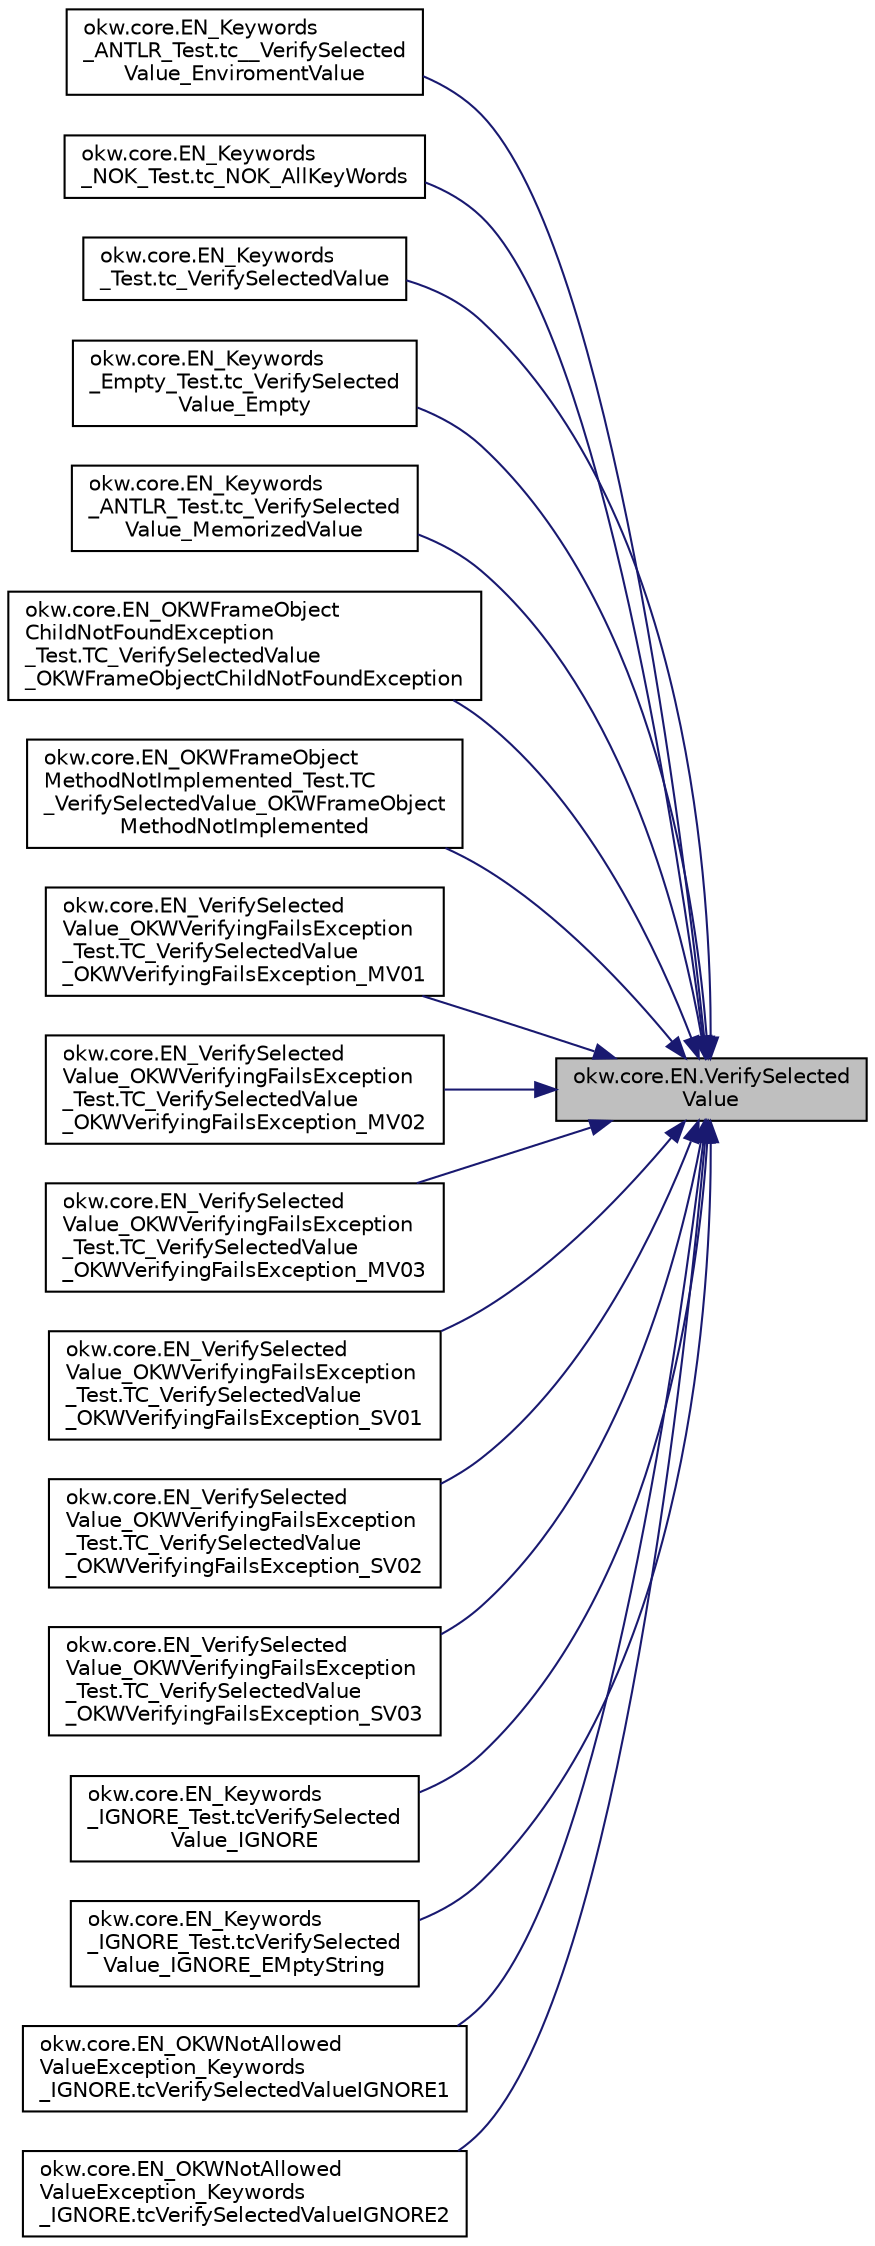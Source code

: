 digraph "okw.core.EN.VerifySelectedValue"
{
 // INTERACTIVE_SVG=YES
 // LATEX_PDF_SIZE
  edge [fontname="Helvetica",fontsize="10",labelfontname="Helvetica",labelfontsize="10"];
  node [fontname="Helvetica",fontsize="10",shape=record];
  rankdir="RL";
  Node1 [label="okw.core.EN.VerifySelected\lValue",height=0.2,width=0.4,color="black", fillcolor="grey75", style="filled", fontcolor="black",tooltip="Vergleicht den ausgewählten Wert des gegebenen Listenobjekts mit dem erwarteten Wert."];
  Node1 -> Node2 [dir="back",color="midnightblue",fontsize="10",style="solid",fontname="Helvetica"];
  Node2 [label="okw.core.EN_Keywords\l_ANTLR_Test.tc__VerifySelected\lValue_EnviromentValue",height=0.2,width=0.4,color="black", fillcolor="white", style="filled",URL="$classokw_1_1core_1_1_e_n___keywords___a_n_t_l_r___test.html#a4a3c50b3260d3b7e3218e073177ab15e",tooltip=" "];
  Node1 -> Node3 [dir="back",color="midnightblue",fontsize="10",style="solid",fontname="Helvetica"];
  Node3 [label="okw.core.EN_Keywords\l_NOK_Test.tc_NOK_AllKeyWords",height=0.2,width=0.4,color="black", fillcolor="white", style="filled",URL="$classokw_1_1core_1_1_e_n___keywords___n_o_k___test.html#a81a960a2341dfb0e27da7871291c84dc",tooltip="Prüft methoden aufruf für einen einfachen Click."];
  Node1 -> Node4 [dir="back",color="midnightblue",fontsize="10",style="solid",fontname="Helvetica"];
  Node4 [label="okw.core.EN_Keywords\l_Test.tc_VerifySelectedValue",height=0.2,width=0.4,color="black", fillcolor="white", style="filled",URL="$classokw_1_1core_1_1_e_n___keywords___test.html#a3b46cf578ee7fdc21a81fa090865badd",tooltip=" "];
  Node1 -> Node5 [dir="back",color="midnightblue",fontsize="10",style="solid",fontname="Helvetica"];
  Node5 [label="okw.core.EN_Keywords\l_Empty_Test.tc_VerifySelected\lValue_Empty",height=0.2,width=0.4,color="black", fillcolor="white", style="filled",URL="$classokw_1_1core_1_1_e_n___keywords___empty___test.html#a762d53bca89c6648f77cb3186c4740c6",tooltip="Prüft \"${EMPTY}\" für das Schlüsslewort VerifySelectedValue(strng,string)"];
  Node1 -> Node6 [dir="back",color="midnightblue",fontsize="10",style="solid",fontname="Helvetica"];
  Node6 [label="okw.core.EN_Keywords\l_ANTLR_Test.tc_VerifySelected\lValue_MemorizedValue",height=0.2,width=0.4,color="black", fillcolor="white", style="filled",URL="$classokw_1_1core_1_1_e_n___keywords___a_n_t_l_r___test.html#a2e571d88e1e787c667895a18569f0ca7",tooltip=" "];
  Node1 -> Node7 [dir="back",color="midnightblue",fontsize="10",style="solid",fontname="Helvetica"];
  Node7 [label="okw.core.EN_OKWFrameObject\lChildNotFoundException\l_Test.TC_VerifySelectedValue\l_OKWFrameObjectChildNotFoundException",height=0.2,width=0.4,color="black", fillcolor="white", style="filled",URL="$classokw_1_1core_1_1_e_n___o_k_w_frame_object_child_not_found_exception___test.html#afa42441d0abafeb5fb1e91a373434802",tooltip="Prüft ob die Ausnahme OKWFrameObjectChildNotFoundException durch die VerifySelected ausgelöst wird,..."];
  Node1 -> Node8 [dir="back",color="midnightblue",fontsize="10",style="solid",fontname="Helvetica"];
  Node8 [label="okw.core.EN_OKWFrameObject\lMethodNotImplemented_Test.TC\l_VerifySelectedValue_OKWFrameObject\lMethodNotImplemented",height=0.2,width=0.4,color="black", fillcolor="white", style="filled",URL="$classokw_1_1core_1_1_e_n___o_k_w_frame_object_method_not_implemented___test.html#af4ff493b3f95375ba46e655d45c15df7",tooltip="Prüft ob die Ausnahme OKWFrameObjectMethodNotImplemented von VerifySelectedValue( FN,..."];
  Node1 -> Node9 [dir="back",color="midnightblue",fontsize="10",style="solid",fontname="Helvetica"];
  Node9 [label="okw.core.EN_VerifySelected\lValue_OKWVerifyingFailsException\l_Test.TC_VerifySelectedValue\l_OKWVerifyingFailsException_MV01",height=0.2,width=0.4,color="black", fillcolor="white", style="filled",URL="$classokw_1_1core_1_1_e_n___verify_selected_value___o_k_w_verifying_fails_exception___test.html#abef57ed3f025bf0dc58224d554057386",tooltip="Prüft, ob die Ausnahme OKWVerifyingFailsException bei einem Soll/Ist-Vergleich ausgelöst wird."];
  Node1 -> Node10 [dir="back",color="midnightblue",fontsize="10",style="solid",fontname="Helvetica"];
  Node10 [label="okw.core.EN_VerifySelected\lValue_OKWVerifyingFailsException\l_Test.TC_VerifySelectedValue\l_OKWVerifyingFailsException_MV02",height=0.2,width=0.4,color="black", fillcolor="white", style="filled",URL="$classokw_1_1core_1_1_e_n___verify_selected_value___o_k_w_verifying_fails_exception___test.html#a2355a61765ba3c7b913da782d649f99e",tooltip="Prüft, ob die Ausnahme OKWVerifyingFailsException bei einem Soll/Ist-Vergleich ausgelöst wird."];
  Node1 -> Node11 [dir="back",color="midnightblue",fontsize="10",style="solid",fontname="Helvetica"];
  Node11 [label="okw.core.EN_VerifySelected\lValue_OKWVerifyingFailsException\l_Test.TC_VerifySelectedValue\l_OKWVerifyingFailsException_MV03",height=0.2,width=0.4,color="black", fillcolor="white", style="filled",URL="$classokw_1_1core_1_1_e_n___verify_selected_value___o_k_w_verifying_fails_exception___test.html#ae186ccc49a6722562a5b1c36477837d9",tooltip="Prüft, ob die Ausnahme OKWVerifyingFailsException bei einem Soll/Ist-Vergleich ausgelöst wird."];
  Node1 -> Node12 [dir="back",color="midnightblue",fontsize="10",style="solid",fontname="Helvetica"];
  Node12 [label="okw.core.EN_VerifySelected\lValue_OKWVerifyingFailsException\l_Test.TC_VerifySelectedValue\l_OKWVerifyingFailsException_SV01",height=0.2,width=0.4,color="black", fillcolor="white", style="filled",URL="$classokw_1_1core_1_1_e_n___verify_selected_value___o_k_w_verifying_fails_exception___test.html#aba63ded3310097f2974ddde223902277",tooltip="Prüft, ob die Ausnahme OKWVerifyingFailsException bei einem Soll/Ist-Vergleich ausgelöst wird."];
  Node1 -> Node13 [dir="back",color="midnightblue",fontsize="10",style="solid",fontname="Helvetica"];
  Node13 [label="okw.core.EN_VerifySelected\lValue_OKWVerifyingFailsException\l_Test.TC_VerifySelectedValue\l_OKWVerifyingFailsException_SV02",height=0.2,width=0.4,color="black", fillcolor="white", style="filled",URL="$classokw_1_1core_1_1_e_n___verify_selected_value___o_k_w_verifying_fails_exception___test.html#a0cb77b88d7248a689abc429f6d64fa28",tooltip="Prüft, ob die Ausnahme OKWVerifyingFailsException bei einem Soll/Ist-Vergleich ausgelöst wird."];
  Node1 -> Node14 [dir="back",color="midnightblue",fontsize="10",style="solid",fontname="Helvetica"];
  Node14 [label="okw.core.EN_VerifySelected\lValue_OKWVerifyingFailsException\l_Test.TC_VerifySelectedValue\l_OKWVerifyingFailsException_SV03",height=0.2,width=0.4,color="black", fillcolor="white", style="filled",URL="$classokw_1_1core_1_1_e_n___verify_selected_value___o_k_w_verifying_fails_exception___test.html#a924a5b61977c15ffe9cdb5ead808034c",tooltip="Prüft, ob die Ausnahme OKWVerifyingFailsException bei einem Soll/Ist-Vergleich ausgelöst wird."];
  Node1 -> Node15 [dir="back",color="midnightblue",fontsize="10",style="solid",fontname="Helvetica"];
  Node15 [label="okw.core.EN_Keywords\l_IGNORE_Test.tcVerifySelected\lValue_IGNORE",height=0.2,width=0.4,color="black", fillcolor="white", style="filled",URL="$classokw_1_1core_1_1_e_n___keywords___i_g_n_o_r_e___test.html#acaac9322263089ec8f8820df373ebf59",tooltip=" "];
  Node1 -> Node16 [dir="back",color="midnightblue",fontsize="10",style="solid",fontname="Helvetica"];
  Node16 [label="okw.core.EN_Keywords\l_IGNORE_Test.tcVerifySelected\lValue_IGNORE_EMptyString",height=0.2,width=0.4,color="black", fillcolor="white", style="filled",URL="$classokw_1_1core_1_1_e_n___keywords___i_g_n_o_r_e___test.html#a981afd9a4d000fd52b227a8f63a2a83d",tooltip=" "];
  Node1 -> Node17 [dir="back",color="midnightblue",fontsize="10",style="solid",fontname="Helvetica"];
  Node17 [label="okw.core.EN_OKWNotAllowed\lValueException_Keywords\l_IGNORE.tcVerifySelectedValueIGNORE1",height=0.2,width=0.4,color="black", fillcolor="white", style="filled",URL="$classokw_1_1core_1_1_e_n___o_k_w_not_allowed_value_exception___keywords___i_g_n_o_r_e.html#aa1091fdbff7395059c1f764ffcba24fc",tooltip="Prüft ob \"${IGNORE} \" die Ausnahme okw.exceptions.OKWNotAllowedValueException auslöst."];
  Node1 -> Node18 [dir="back",color="midnightblue",fontsize="10",style="solid",fontname="Helvetica"];
  Node18 [label="okw.core.EN_OKWNotAllowed\lValueException_Keywords\l_IGNORE.tcVerifySelectedValueIGNORE2",height=0.2,width=0.4,color="black", fillcolor="white", style="filled",URL="$classokw_1_1core_1_1_e_n___o_k_w_not_allowed_value_exception___keywords___i_g_n_o_r_e.html#a88284aecd0833ca5766d472ffee13a6b",tooltip="Prüft ob \"\"${IGNORE}${TCN}\" die Ausnahme okw.exceptions.OKWNotAllowedValueException auslöst."];
}
